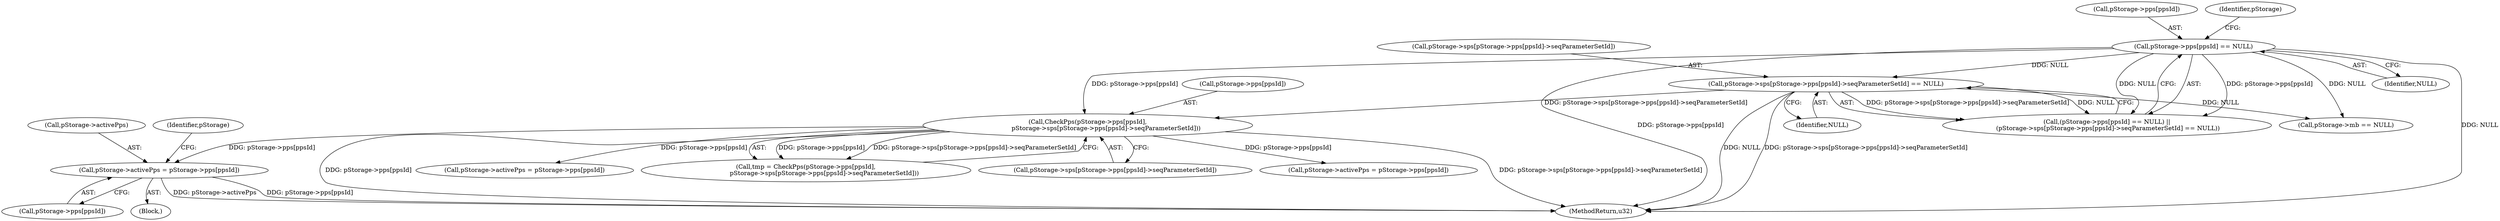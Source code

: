 digraph "0_Android_60547808ca4e9cfac50028c00c58a6ceb2319301@pointer" {
"1000473" [label="(Call,pStorage->activePps = pStorage->pps[ppsId])"];
"1000149" [label="(Call,CheckPps(pStorage->pps[ppsId],\n                   pStorage->sps[pStorage->pps[ppsId]->seqParameterSetId]))"];
"1000124" [label="(Call,pStorage->pps[ppsId] == NULL)"];
"1000131" [label="(Call,pStorage->sps[pStorage->pps[ppsId]->seqParameterSetId] == NULL)"];
"1000326" [label="(Call,pStorage->mb == NULL)"];
"1000467" [label="(Block,)"];
"1000473" [label="(Call,pStorage->activePps = pStorage->pps[ppsId])"];
"1000143" [label="(Identifier,NULL)"];
"1000130" [label="(Identifier,NULL)"];
"1000155" [label="(Call,pStorage->sps[pStorage->pps[ppsId]->seqParameterSetId])"];
"1000184" [label="(Call,pStorage->activePps = pStorage->pps[ppsId])"];
"1000474" [label="(Call,pStorage->activePps)"];
"1000147" [label="(Call,tmp = CheckPps(pStorage->pps[ppsId],\n                   pStorage->sps[pStorage->pps[ppsId]->seqParameterSetId]))"];
"1000477" [label="(Call,pStorage->pps[ppsId])"];
"1000124" [label="(Call,pStorage->pps[ppsId] == NULL)"];
"1000557" [label="(Call,pStorage->activePps = pStorage->pps[ppsId])"];
"1000131" [label="(Call,pStorage->sps[pStorage->pps[ppsId]->seqParameterSetId] == NULL)"];
"1000125" [label="(Call,pStorage->pps[ppsId])"];
"1000149" [label="(Call,CheckPps(pStorage->pps[ppsId],\n                   pStorage->sps[pStorage->pps[ppsId]->seqParameterSetId]))"];
"1000134" [label="(Identifier,pStorage)"];
"1000132" [label="(Call,pStorage->sps[pStorage->pps[ppsId]->seqParameterSetId])"];
"1000150" [label="(Call,pStorage->pps[ppsId])"];
"1000484" [label="(Identifier,pStorage)"];
"1000123" [label="(Call,(pStorage->pps[ppsId] == NULL) ||\n (pStorage->sps[pStorage->pps[ppsId]->seqParameterSetId] == NULL))"];
"1000568" [label="(MethodReturn,u32)"];
"1000473" -> "1000467"  [label="AST: "];
"1000473" -> "1000477"  [label="CFG: "];
"1000474" -> "1000473"  [label="AST: "];
"1000477" -> "1000473"  [label="AST: "];
"1000484" -> "1000473"  [label="CFG: "];
"1000473" -> "1000568"  [label="DDG: pStorage->activePps"];
"1000473" -> "1000568"  [label="DDG: pStorage->pps[ppsId]"];
"1000149" -> "1000473"  [label="DDG: pStorage->pps[ppsId]"];
"1000149" -> "1000147"  [label="AST: "];
"1000149" -> "1000155"  [label="CFG: "];
"1000150" -> "1000149"  [label="AST: "];
"1000155" -> "1000149"  [label="AST: "];
"1000147" -> "1000149"  [label="CFG: "];
"1000149" -> "1000568"  [label="DDG: pStorage->sps[pStorage->pps[ppsId]->seqParameterSetId]"];
"1000149" -> "1000568"  [label="DDG: pStorage->pps[ppsId]"];
"1000149" -> "1000147"  [label="DDG: pStorage->pps[ppsId]"];
"1000149" -> "1000147"  [label="DDG: pStorage->sps[pStorage->pps[ppsId]->seqParameterSetId]"];
"1000124" -> "1000149"  [label="DDG: pStorage->pps[ppsId]"];
"1000131" -> "1000149"  [label="DDG: pStorage->sps[pStorage->pps[ppsId]->seqParameterSetId]"];
"1000149" -> "1000184"  [label="DDG: pStorage->pps[ppsId]"];
"1000149" -> "1000557"  [label="DDG: pStorage->pps[ppsId]"];
"1000124" -> "1000123"  [label="AST: "];
"1000124" -> "1000130"  [label="CFG: "];
"1000125" -> "1000124"  [label="AST: "];
"1000130" -> "1000124"  [label="AST: "];
"1000134" -> "1000124"  [label="CFG: "];
"1000123" -> "1000124"  [label="CFG: "];
"1000124" -> "1000568"  [label="DDG: NULL"];
"1000124" -> "1000568"  [label="DDG: pStorage->pps[ppsId]"];
"1000124" -> "1000123"  [label="DDG: pStorage->pps[ppsId]"];
"1000124" -> "1000123"  [label="DDG: NULL"];
"1000124" -> "1000131"  [label="DDG: NULL"];
"1000124" -> "1000326"  [label="DDG: NULL"];
"1000131" -> "1000123"  [label="AST: "];
"1000131" -> "1000143"  [label="CFG: "];
"1000132" -> "1000131"  [label="AST: "];
"1000143" -> "1000131"  [label="AST: "];
"1000123" -> "1000131"  [label="CFG: "];
"1000131" -> "1000568"  [label="DDG: pStorage->sps[pStorage->pps[ppsId]->seqParameterSetId]"];
"1000131" -> "1000568"  [label="DDG: NULL"];
"1000131" -> "1000123"  [label="DDG: pStorage->sps[pStorage->pps[ppsId]->seqParameterSetId]"];
"1000131" -> "1000123"  [label="DDG: NULL"];
"1000131" -> "1000326"  [label="DDG: NULL"];
}
